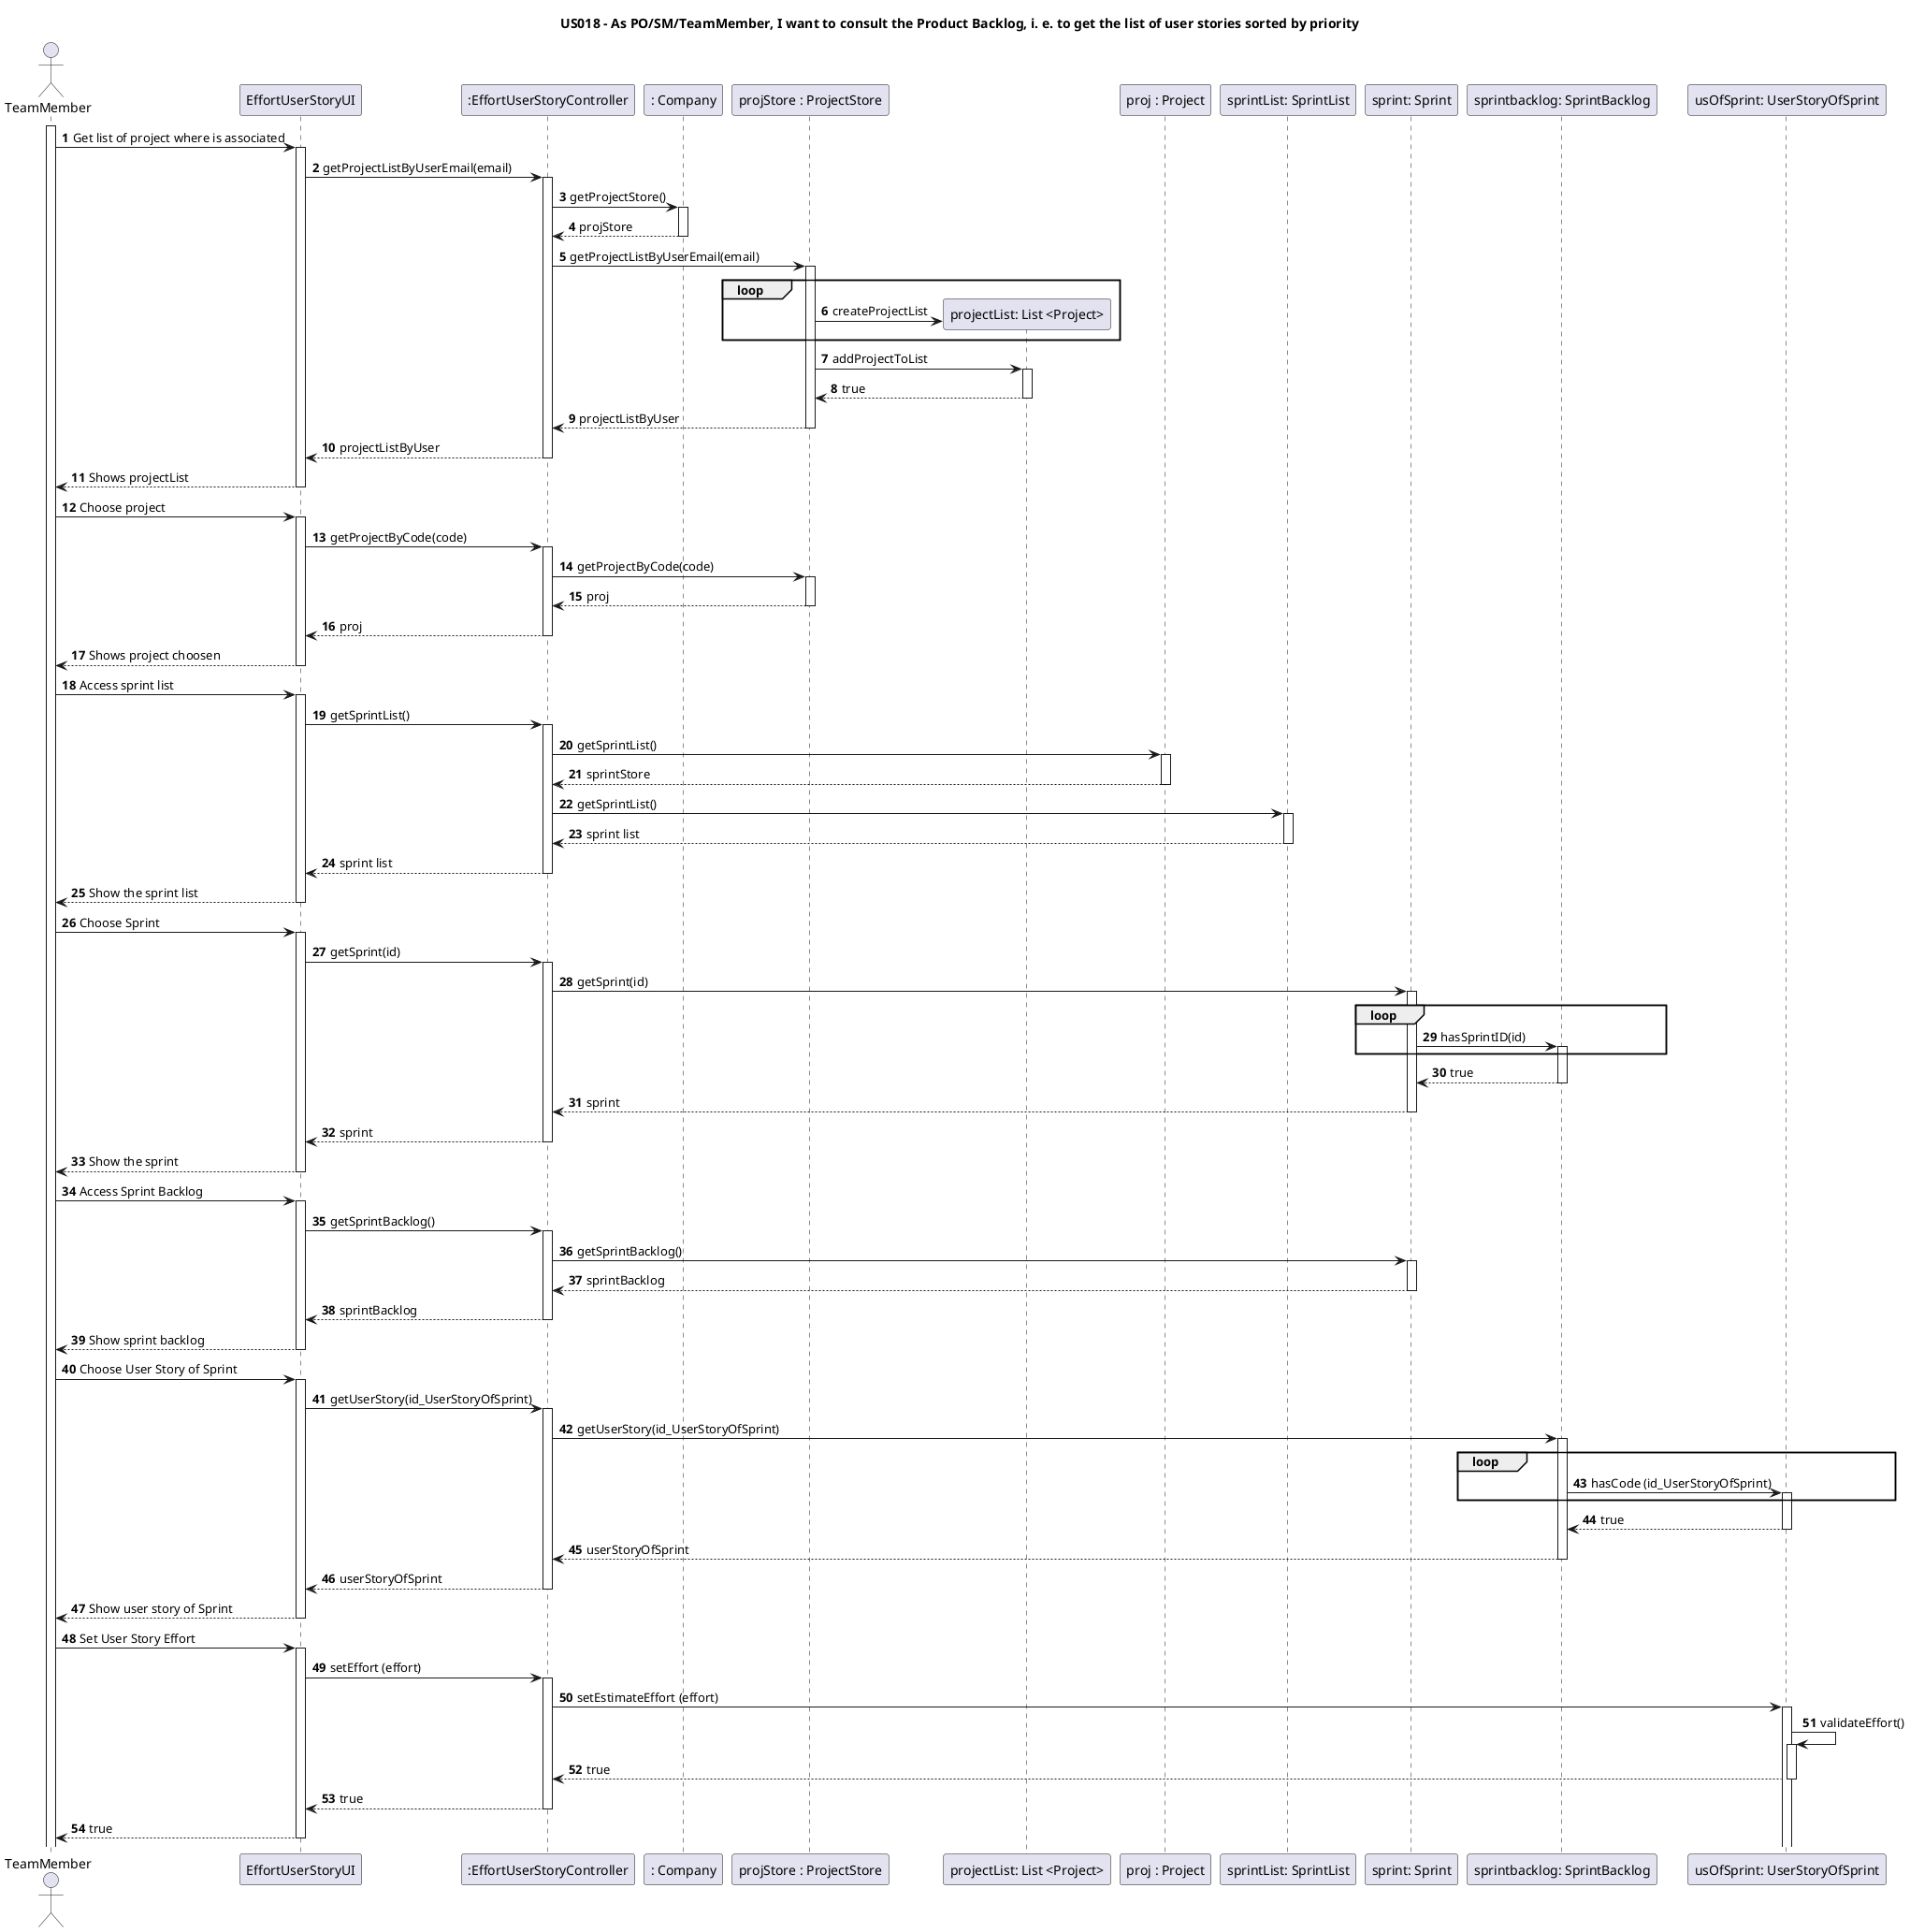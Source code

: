 @startuml
'https://plantuml.com/sequence-diagram

title US018 - As PO/SM/TeamMember, I want to consult the Product Backlog, i. e. to get the list of user stories sorted by priority

autoactivate on
autonumber

actor "TeamMember" as User
participant "EffortUserStoryUI" as System
participant ":EffortUserStoryController" as Ctrl
participant ": Company" as C1
participant "projStore : ProjectStore" as C2
participant "projectList: List <Project>" as C2.1
participant "proj : Project" as C3
participant "sprintList: SprintList" as C4
participant "sprint: Sprint" as C5
participant "sprintbacklog: SprintBacklog" as C6
participant "usOfSprint: UserStoryOfSprint" as C7

activate User

User -> System: Get list of project where is associated
System -> Ctrl: getProjectListByUserEmail(email)
Ctrl -> C1: getProjectStore()
C1 --> Ctrl: projStore
Ctrl -> C2: getProjectListByUserEmail(email)
loop
C2 -> C2.1 ** : createProjectList
end
C2-> C2.1 : addProjectToList
C2.1 --> C2 : true


C2 --> Ctrl: projectListByUser
Ctrl --> System: projectListByUser
System --> User : Shows projectList
User -> System: Choose project
System -> Ctrl: getProjectByCode(code)
Ctrl -> C2 : getProjectByCode(code)
C2 --> Ctrl : proj
Ctrl --> System : proj
System --> User :Shows project choosen

User -> System: Access sprint list
System -> Ctrl: getSprintList()
Ctrl-> C3 : getSprintList()
C3 --> Ctrl : sprintStore
Ctrl -> C4 : getSprintList()
C4 --> Ctrl : sprint list
Ctrl --> System : sprint list
System --> User : Show the sprint list

User -> System: Choose Sprint
System -> Ctrl: getSprint(id)
Ctrl -> C5 : getSprint(id)
loop
C5-> C6 : hasSprintID(id)
end
C6-->C5 : true
C5 -->Ctrl: sprint
Ctrl --> System: sprint
System --> User: Show the sprint

User-> System : Access Sprint Backlog
System -> Ctrl: getSprintBacklog()
Ctrl -> C5 : getSprintBacklog()
C5 --> Ctrl : sprintBacklog
Ctrl --> System: sprintBacklog
System --> User : Show sprint backlog

User -> System: Choose User Story of Sprint
System -> Ctrl: getUserStory(id_UserStoryOfSprint)
Ctrl -> C6: getUserStory(id_UserStoryOfSprint)
loop
C6 -> C7 : hasCode (id_UserStoryOfSprint)
end
C7 --> C6 : true
C6 -->Ctrl : userStoryOfSprint
Ctrl --> System: userStoryOfSprint
System --> User: Show user story of Sprint

User -> System: Set User Story Effort
System -> Ctrl: setEffort (effort)
Ctrl -> C7 : setEstimateEffort (effort)
C7 -> C7 : validateEffort()
C7 --> Ctrl: true
Ctrl --> System: true
System --> User: true

@enduml
